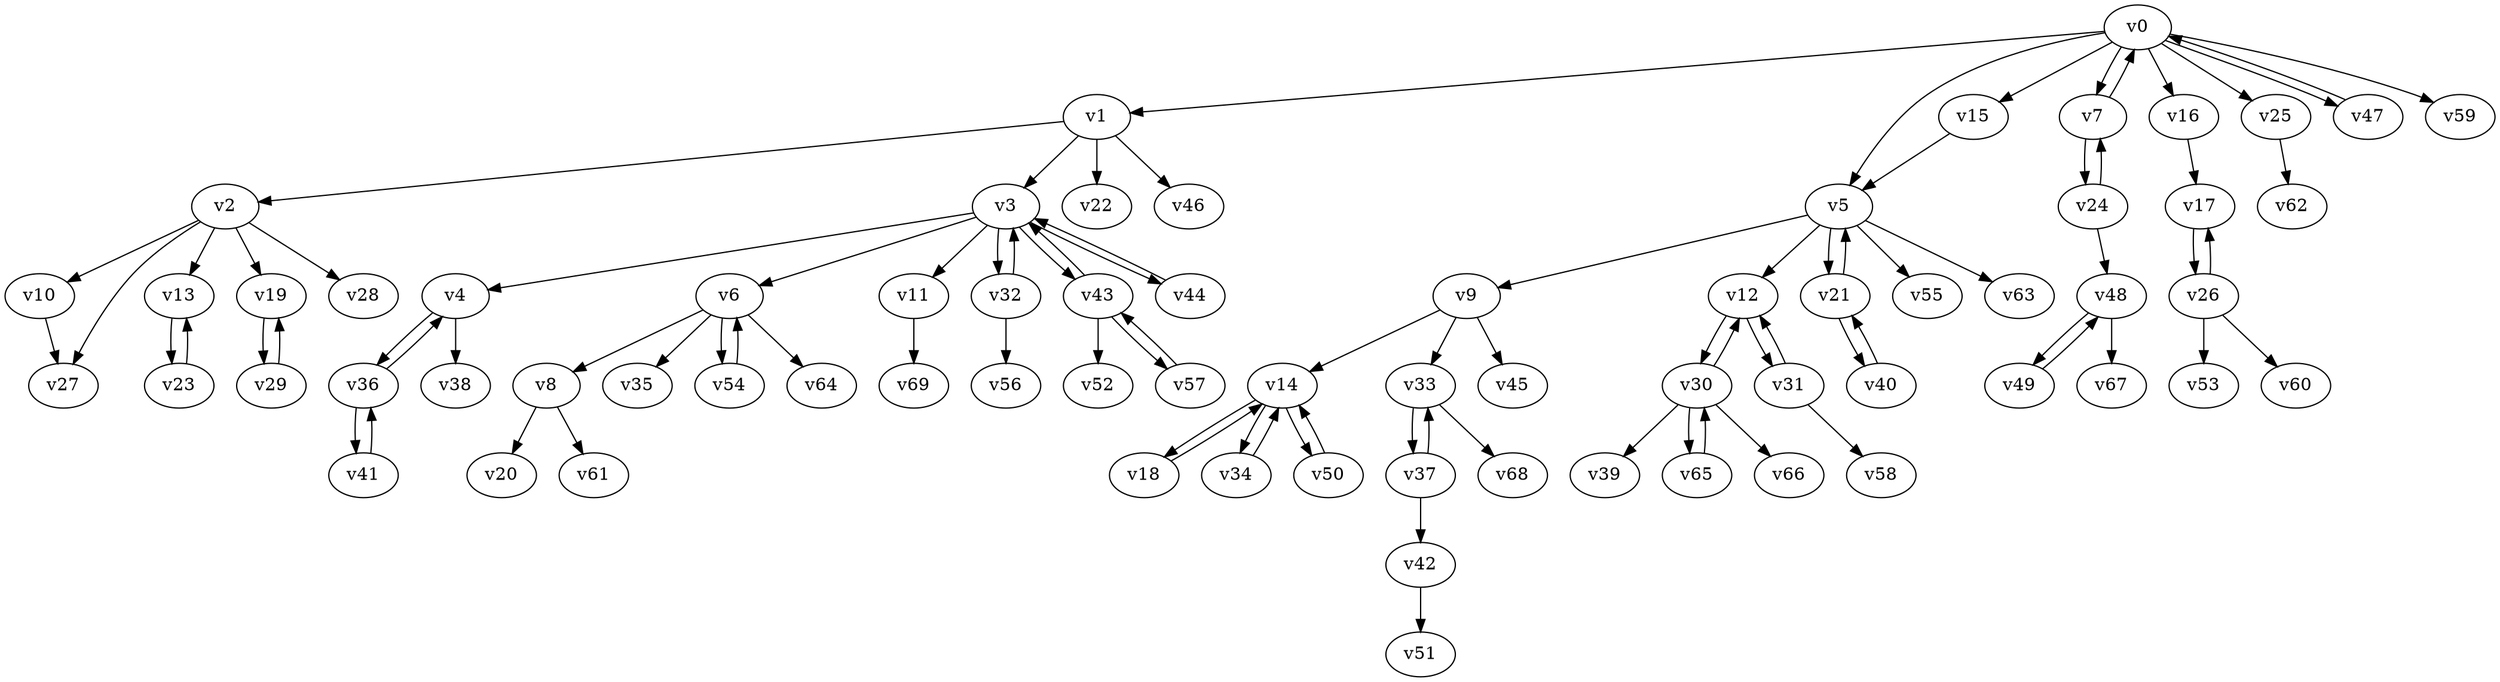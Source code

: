 digraph test096 {
    v0 [name="v0", player=0, weight=4];
    v1 [name="v1", player=1, weight=3];
    v2 [name="v2", player=0, weight=5];
    v3 [name="v3", player=1, weight=3];
    v4 [name="v4", player=0, weight=9];
    v5 [name="v5", player=1, weight=12];
    v6 [name="v6", player=0, weight=6];
    v7 [name="v7", player=1, weight=5];
    v8 [name="v8", player=0, weight=4];
    v9 [name="v9", player=1, weight=15];
    v10 [name="v10", player=0, weight=-2];
    v11 [name="v11", player=1, weight=3];
    v12 [name="v12", player=0, weight=2];
    v13 [name="v13", player=1, weight=6];
    v14 [name="v14", player=0, weight=1];
    v15 [name="v15", player=1, weight=12];
    v16 [name="v16", player=0, weight=17];
    v17 [name="v17", player=1, weight=6];
    v18 [name="v18", player=0, weight=-1];
    v19 [name="v19", player=1, weight=4];
    v20 [name="v20", player=0, weight=5];
    v21 [name="v21", player=1, weight=8];
    v22 [name="v22", player=0, weight=4];
    v23 [name="v23", player=1, weight=9];
    v24 [name="v24", player=0, weight=13];
    v25 [name="v25", player=1, weight=12];
    v26 [name="v26", player=0, weight=1];
    v27 [name="v27", player=1, weight=9];
    v28 [name="v28", player=0, weight=2];
    v29 [name="v29", player=1, weight=6];
    v30 [name="v30", player=0, weight=4];
    v31 [name="v31", player=1, weight=4];
    v32 [name="v32", player=0, weight=17];
    v33 [name="v33", player=1, weight=12];
    v34 [name="v34", player=0, weight=3];
    v35 [name="v35", player=1, weight=18];
    v36 [name="v36", player=0, weight=5];
    v37 [name="v37", player=1, weight=12];
    v38 [name="v38", player=0, weight=11];
    v39 [name="v39", player=1, weight=12];
    v40 [name="v40", player=0, weight=13];
    v41 [name="v41", player=1, weight=9];
    v42 [name="v42", player=0, weight=6];
    v43 [name="v43", player=1, weight=5];
    v44 [name="v44", player=0, weight=6];
    v45 [name="v45", player=1, weight=17];
    v46 [name="v46", player=0, weight=6];
    v47 [name="v47", player=1, weight=4];
    v48 [name="v48", player=0, weight=13];
    v49 [name="v49", player=1, weight=5];
    v50 [name="v50", player=0, weight=3];
    v51 [name="v51", player=1, weight=6];
    v52 [name="v52", player=0, weight=14];
    v53 [name="v53", player=1, weight=11];
    v54 [name="v54", player=0, weight=0];
    v55 [name="v55", player=1, weight=1];
    v56 [name="v56", player=0, weight=14];
    v57 [name="v57", player=1, weight=8];
    v58 [name="v58", player=0, weight=2];
    v59 [name="v59", player=1, weight=13];
    v60 [name="v60", player=0, weight=3];
    v61 [name="v61", player=1, weight=3];
    v62 [name="v62", player=0, weight=15];
    v63 [name="v63", player=1, weight=9];
    v64 [name="v64", player=0, weight=11];
    v65 [name="v65", player=1, weight=12];
    v66 [name="v66", player=0, weight=14];
    v67 [name="v67", player=1, weight=6];
    v68 [name="v68", player=0, weight=8];
    v69 [name="v69", player=1, weight=-1];
    v0 -> v1;
    v1 -> v2;
    v1 -> v3;
    v3 -> v4;
    v0 -> v5;
    v3 -> v6;
    v0 -> v7;
    v7 -> v0;
    v6 -> v8;
    v5 -> v9;
    v2 -> v10;
    v3 -> v11;
    v5 -> v12;
    v2 -> v13;
    v9 -> v14;
    v0 -> v15;
    v0 -> v16;
    v16 -> v17;
    v14 -> v18;
    v18 -> v14;
    v2 -> v19;
    v8 -> v20;
    v5 -> v21;
    v21 -> v5;
    v1 -> v22;
    v13 -> v23;
    v23 -> v13;
    v7 -> v24;
    v24 -> v7;
    v0 -> v25;
    v17 -> v26;
    v26 -> v17;
    v2 -> v27;
    v2 -> v28;
    v19 -> v29;
    v29 -> v19;
    v12 -> v30;
    v30 -> v12;
    v12 -> v31;
    v31 -> v12;
    v3 -> v32;
    v32 -> v3;
    v9 -> v33;
    v14 -> v34;
    v34 -> v14;
    v6 -> v35;
    v4 -> v36;
    v36 -> v4;
    v33 -> v37;
    v37 -> v33;
    v4 -> v38;
    v30 -> v39;
    v21 -> v40;
    v40 -> v21;
    v36 -> v41;
    v41 -> v36;
    v37 -> v42;
    v3 -> v43;
    v43 -> v3;
    v3 -> v44;
    v44 -> v3;
    v9 -> v45;
    v1 -> v46;
    v0 -> v47;
    v47 -> v0;
    v24 -> v48;
    v48 -> v49;
    v49 -> v48;
    v14 -> v50;
    v50 -> v14;
    v42 -> v51;
    v43 -> v52;
    v26 -> v53;
    v6 -> v54;
    v54 -> v6;
    v5 -> v55;
    v32 -> v56;
    v43 -> v57;
    v57 -> v43;
    v31 -> v58;
    v0 -> v59;
    v26 -> v60;
    v8 -> v61;
    v25 -> v62;
    v5 -> v63;
    v6 -> v64;
    v30 -> v65;
    v65 -> v30;
    v30 -> v66;
    v48 -> v67;
    v33 -> v68;
    v11 -> v69;
    v15 -> v5;
    v10 -> v27;
}
